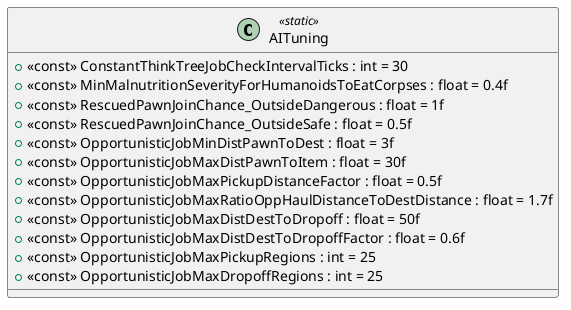 @startuml
class AITuning <<static>> {
    + <<const>> ConstantThinkTreeJobCheckIntervalTicks : int = 30
    + <<const>> MinMalnutritionSeverityForHumanoidsToEatCorpses : float = 0.4f
    + <<const>> RescuedPawnJoinChance_OutsideDangerous : float = 1f
    + <<const>> RescuedPawnJoinChance_OutsideSafe : float = 0.5f
    + <<const>> OpportunisticJobMinDistPawnToDest : float = 3f
    + <<const>> OpportunisticJobMaxDistPawnToItem : float = 30f
    + <<const>> OpportunisticJobMaxPickupDistanceFactor : float = 0.5f
    + <<const>> OpportunisticJobMaxRatioOppHaulDistanceToDestDistance : float = 1.7f
    + <<const>> OpportunisticJobMaxDistDestToDropoff : float = 50f
    + <<const>> OpportunisticJobMaxDistDestToDropoffFactor : float = 0.6f
    + <<const>> OpportunisticJobMaxPickupRegions : int = 25
    + <<const>> OpportunisticJobMaxDropoffRegions : int = 25
}
@enduml
